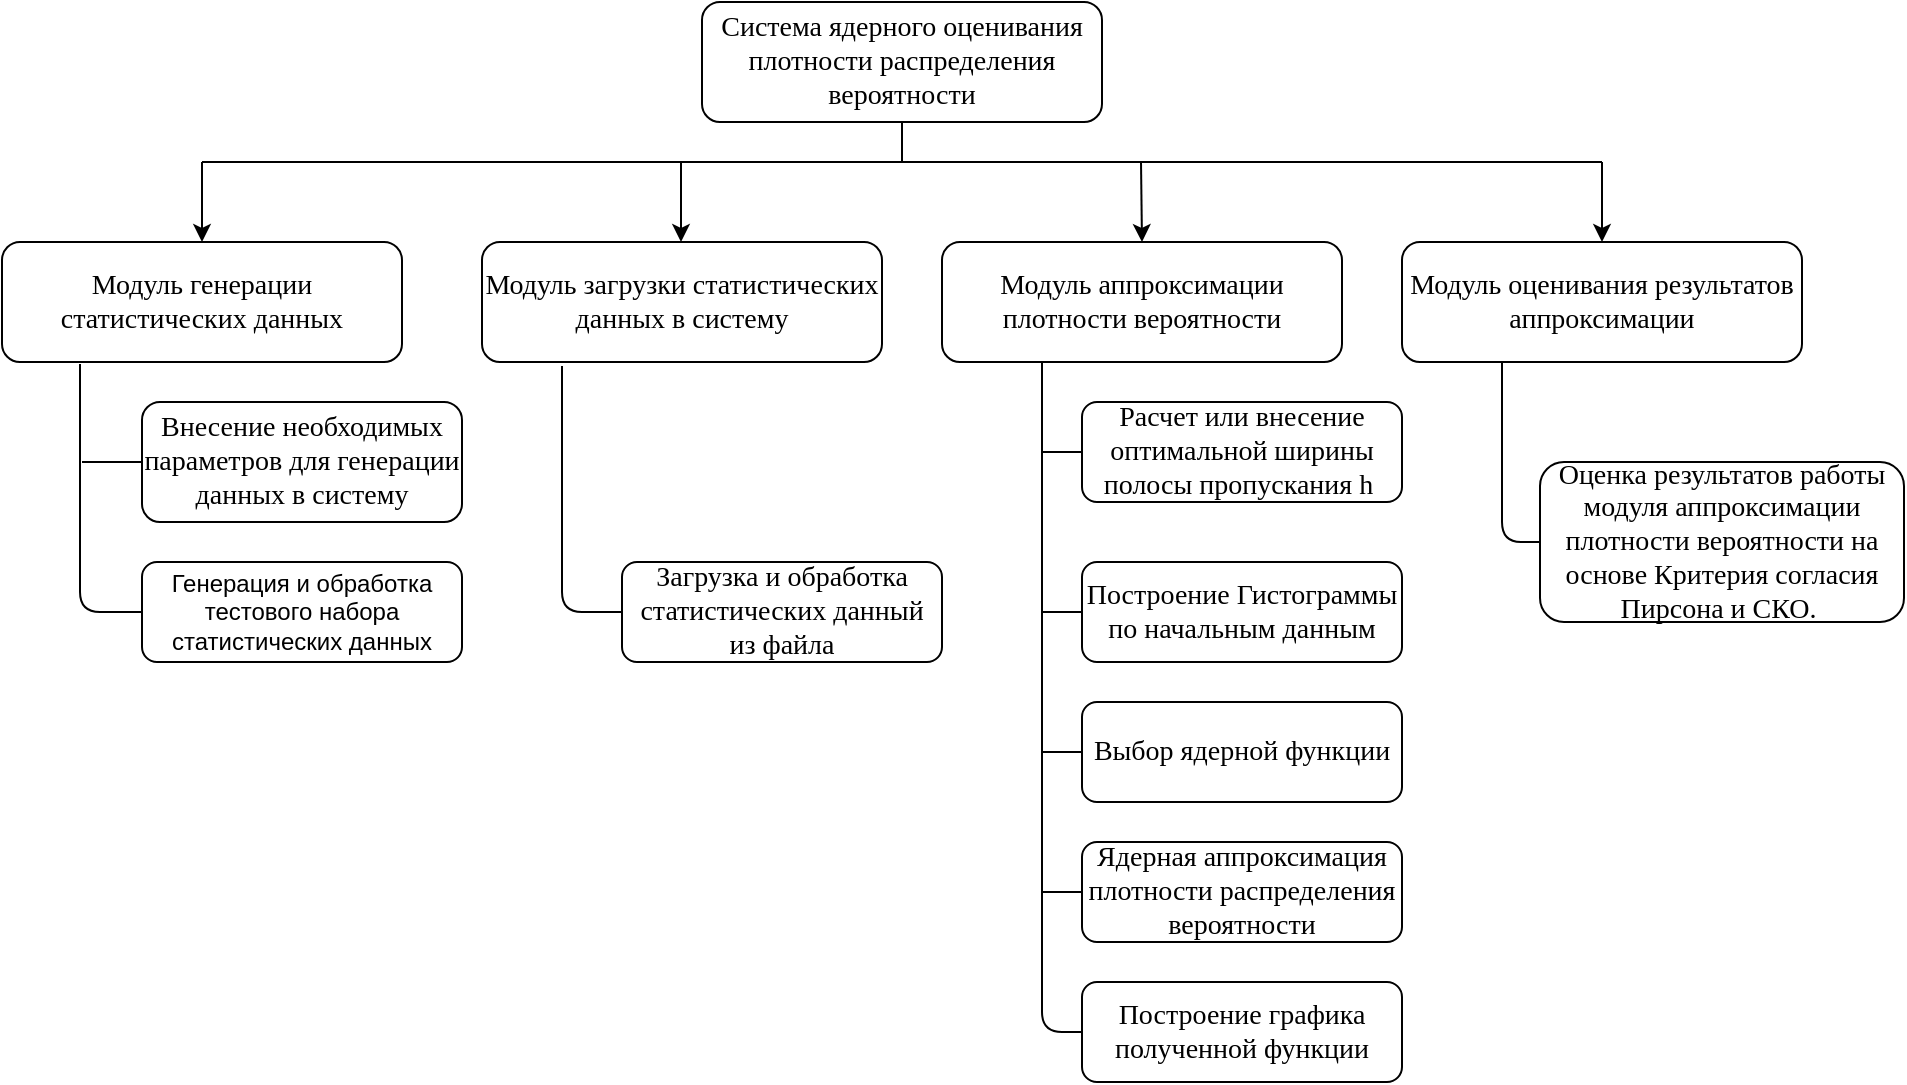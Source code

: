 <mxfile version="10.6.7" type="github"><diagram id="5rmJ_RXqDbs6RsMtUicR" name="Page-1"><mxGraphModel dx="1394" dy="764" grid="1" gridSize="10" guides="1" tooltips="1" connect="1" arrows="1" fold="1" page="1" pageScale="1" pageWidth="1169" pageHeight="1654" math="0" shadow="0"><root><mxCell id="0"/><mxCell id="1" parent="0"/><mxCell id="e4QOHQrfYx79dmJz5O4A-1" value="&lt;font face=&quot;Times New Roman&quot; style=&quot;font-size: 14px&quot;&gt;Система ядерного оценивания плотности распределения вероятности&lt;/font&gt;" style="rounded=1;whiteSpace=wrap;html=1;" parent="1" vertex="1"><mxGeometry x="590" y="120" width="200" height="60" as="geometry"/></mxCell><mxCell id="e4QOHQrfYx79dmJz5O4A-2" value="&lt;span&gt;&lt;font face=&quot;Times New Roman&quot; style=&quot;font-size: 14px&quot;&gt;Модуль генерации статистических данных&lt;/font&gt;&lt;/span&gt;" style="rounded=1;whiteSpace=wrap;html=1;" parent="1" vertex="1"><mxGeometry x="240" y="240" width="200" height="60" as="geometry"/></mxCell><mxCell id="e4QOHQrfYx79dmJz5O4A-3" value="&lt;span&gt;&lt;font face=&quot;Times New Roman&quot; style=&quot;font-size: 14px&quot;&gt;Модуль загрузки статистических данных в систему&lt;/font&gt;&lt;/span&gt;" style="rounded=1;whiteSpace=wrap;html=1;" parent="1" vertex="1"><mxGeometry x="480" y="240" width="200" height="60" as="geometry"/></mxCell><mxCell id="e4QOHQrfYx79dmJz5O4A-4" value="&lt;span&gt;&lt;font face=&quot;Times New Roman&quot; style=&quot;font-size: 14px&quot;&gt;Модуль аппроксимации плотности вероятности&lt;/font&gt;&lt;/span&gt;" style="rounded=1;whiteSpace=wrap;html=1;" parent="1" vertex="1"><mxGeometry x="710" y="240" width="200" height="60" as="geometry"/></mxCell><mxCell id="e4QOHQrfYx79dmJz5O4A-5" value="&lt;span&gt;&lt;font face=&quot;Times New Roman&quot; style=&quot;font-size: 14px&quot;&gt;Модуль оценивания результатов аппроксимации&lt;/font&gt;&lt;/span&gt;" style="rounded=1;whiteSpace=wrap;html=1;" parent="1" vertex="1"><mxGeometry x="940" y="240" width="200" height="60" as="geometry"/></mxCell><mxCell id="e4QOHQrfYx79dmJz5O4A-6" value="" style="endArrow=none;html=1;" parent="1" edge="1"><mxGeometry width="50" height="50" relative="1" as="geometry"><mxPoint x="340" y="200" as="sourcePoint"/><mxPoint x="1040" y="200" as="targetPoint"/></mxGeometry></mxCell><mxCell id="e4QOHQrfYx79dmJz5O4A-7" value="" style="endArrow=none;html=1;entryX=0.5;entryY=1;entryDx=0;entryDy=0;" parent="1" target="e4QOHQrfYx79dmJz5O4A-1" edge="1"><mxGeometry width="50" height="50" relative="1" as="geometry"><mxPoint x="690" y="200" as="sourcePoint"/><mxPoint x="290" y="320" as="targetPoint"/></mxGeometry></mxCell><mxCell id="e4QOHQrfYx79dmJz5O4A-8" value="" style="endArrow=classic;html=1;" parent="1" target="e4QOHQrfYx79dmJz5O4A-2" edge="1"><mxGeometry width="50" height="50" relative="1" as="geometry"><mxPoint x="340" y="200" as="sourcePoint"/><mxPoint x="290" y="320" as="targetPoint"/></mxGeometry></mxCell><mxCell id="e4QOHQrfYx79dmJz5O4A-9" value="" style="endArrow=classic;html=1;entryX=0.5;entryY=0;entryDx=0;entryDy=0;" parent="1" target="e4QOHQrfYx79dmJz5O4A-5" edge="1"><mxGeometry width="50" height="50" relative="1" as="geometry"><mxPoint x="1040" y="200" as="sourcePoint"/><mxPoint x="350" y="250.0" as="targetPoint"/></mxGeometry></mxCell><mxCell id="e4QOHQrfYx79dmJz5O4A-10" value="" style="endArrow=classic;html=1;" parent="1" edge="1"><mxGeometry width="50" height="50" relative="1" as="geometry"><mxPoint x="809.5" y="200" as="sourcePoint"/><mxPoint x="810" y="240" as="targetPoint"/></mxGeometry></mxCell><mxCell id="e4QOHQrfYx79dmJz5O4A-11" value="" style="endArrow=classic;html=1;" parent="1" edge="1"><mxGeometry width="50" height="50" relative="1" as="geometry"><mxPoint x="579.5" y="200" as="sourcePoint"/><mxPoint x="579.5" y="240.0" as="targetPoint"/></mxGeometry></mxCell><mxCell id="e4QOHQrfYx79dmJz5O4A-12" value="" style="endArrow=none;html=1;entryX=0.195;entryY=1.017;entryDx=0;entryDy=0;entryPerimeter=0;exitX=0;exitY=0.5;exitDx=0;exitDy=0;" parent="1" source="e4QOHQrfYx79dmJz5O4A-18" target="e4QOHQrfYx79dmJz5O4A-2" edge="1"><mxGeometry width="50" height="50" relative="1" as="geometry"><mxPoint x="279" y="480" as="sourcePoint"/><mxPoint x="290" y="320" as="targetPoint"/><Array as="points"><mxPoint x="279" y="425"/></Array></mxGeometry></mxCell><mxCell id="e4QOHQrfYx79dmJz5O4A-13" value="" style="endArrow=none;html=1;exitX=0;exitY=0.5;exitDx=0;exitDy=0;" parent="1" source="e4QOHQrfYx79dmJz5O4A-19" edge="1"><mxGeometry width="50" height="50" relative="1" as="geometry"><mxPoint x="520" y="480" as="sourcePoint"/><mxPoint x="520" y="302" as="targetPoint"/><Array as="points"><mxPoint x="520" y="425"/></Array></mxGeometry></mxCell><mxCell id="e4QOHQrfYx79dmJz5O4A-14" value="" style="endArrow=none;html=1;entryX=0.25;entryY=1;entryDx=0;entryDy=0;exitX=0;exitY=0.5;exitDx=0;exitDy=0;" parent="1" source="e4QOHQrfYx79dmJz5O4A-31" target="e4QOHQrfYx79dmJz5O4A-4" edge="1"><mxGeometry width="50" height="50" relative="1" as="geometry"><mxPoint x="760" y="630" as="sourcePoint"/><mxPoint x="299" y="321" as="targetPoint"/><Array as="points"><mxPoint x="760" y="635"/></Array></mxGeometry></mxCell><mxCell id="e4QOHQrfYx79dmJz5O4A-15" value="" style="endArrow=none;html=1;entryX=0.25;entryY=1;entryDx=0;entryDy=0;exitX=0;exitY=0.5;exitDx=0;exitDy=0;" parent="1" source="e4QOHQrfYx79dmJz5O4A-22" target="e4QOHQrfYx79dmJz5O4A-5" edge="1"><mxGeometry width="50" height="50" relative="1" as="geometry"><mxPoint x="990" y="480" as="sourcePoint"/><mxPoint x="309" y="331" as="targetPoint"/><Array as="points"><mxPoint x="990" y="390"/></Array></mxGeometry></mxCell><mxCell id="e4QOHQrfYx79dmJz5O4A-16" value="&lt;font face=&quot;Times New Roman&quot; style=&quot;font-size: 14px&quot;&gt;Внесение необходимых параметров для генерации данных в систему&lt;/font&gt;" style="rounded=1;whiteSpace=wrap;html=1;" parent="1" vertex="1"><mxGeometry x="310" y="320" width="160" height="60" as="geometry"/></mxCell><mxCell id="e4QOHQrfYx79dmJz5O4A-18" value="&lt;span&gt;Генерация и обработка тестового набора статистических данных&lt;/span&gt;" style="rounded=1;whiteSpace=wrap;html=1;" parent="1" vertex="1"><mxGeometry x="310" y="400" width="160" height="50" as="geometry"/></mxCell><mxCell id="e4QOHQrfYx79dmJz5O4A-19" value="&lt;font face=&quot;Times New Roman&quot; style=&quot;font-size: 14px&quot;&gt;Загрузка и обработка статистических данный из файла&lt;/font&gt;" style="rounded=1;whiteSpace=wrap;html=1;" parent="1" vertex="1"><mxGeometry x="550" y="400" width="160" height="50" as="geometry"/></mxCell><mxCell id="e4QOHQrfYx79dmJz5O4A-20" value="&lt;font face=&quot;Times New Roman&quot; style=&quot;font-size: 14px&quot;&gt;Построение Гистограммы по начальным данным&lt;/font&gt;" style="rounded=1;whiteSpace=wrap;html=1;" parent="1" vertex="1"><mxGeometry x="780" y="400" width="160" height="50" as="geometry"/></mxCell><mxCell id="e4QOHQrfYx79dmJz5O4A-21" value="&lt;font face=&quot;Times New Roman&quot; style=&quot;font-size: 14px&quot;&gt;Расчет или внесение оптимальной ширины полосы пропускания h&amp;nbsp;&lt;/font&gt;" style="rounded=1;whiteSpace=wrap;html=1;" parent="1" vertex="1"><mxGeometry x="780" y="320" width="160" height="50" as="geometry"/></mxCell><mxCell id="e4QOHQrfYx79dmJz5O4A-22" value="&lt;div style=&quot;text-align: center&quot;&gt;&lt;span style=&quot;font-size: 14px ; font-family: &amp;#34;times new roman&amp;#34;&quot;&gt;Оценка результатов работы модуля аппроксимации плотности вероятности на основе Критерия согласия Пирсона и СКО.&amp;nbsp;&lt;/span&gt;&lt;/div&gt;" style="rounded=1;whiteSpace=wrap;html=1;" parent="1" vertex="1"><mxGeometry x="1009" y="350" width="182" height="80" as="geometry"/></mxCell><mxCell id="e4QOHQrfYx79dmJz5O4A-23" value="" style="endArrow=none;html=1;entryX=0;entryY=0.5;entryDx=0;entryDy=0;" parent="1" target="e4QOHQrfYx79dmJz5O4A-16" edge="1"><mxGeometry width="50" height="50" relative="1" as="geometry"><mxPoint x="280" y="350" as="sourcePoint"/><mxPoint x="290" y="500" as="targetPoint"/></mxGeometry></mxCell><mxCell id="e4QOHQrfYx79dmJz5O4A-26" value="" style="endArrow=none;html=1;entryX=0;entryY=0.5;entryDx=0;entryDy=0;" parent="1" target="e4QOHQrfYx79dmJz5O4A-20" edge="1"><mxGeometry width="50" height="50" relative="1" as="geometry"><mxPoint x="760" y="425" as="sourcePoint"/><mxPoint x="530" y="500" as="targetPoint"/></mxGeometry></mxCell><mxCell id="e4QOHQrfYx79dmJz5O4A-27" value="" style="endArrow=none;html=1;entryX=0;entryY=0.5;entryDx=0;entryDy=0;" parent="1" target="e4QOHQrfYx79dmJz5O4A-21" edge="1"><mxGeometry width="50" height="50" relative="1" as="geometry"><mxPoint x="760" y="345" as="sourcePoint"/><mxPoint x="530" y="500" as="targetPoint"/></mxGeometry></mxCell><mxCell id="e4QOHQrfYx79dmJz5O4A-29" value="&lt;font face=&quot;Times New Roman&quot;&gt;&lt;span style=&quot;font-size: 14px&quot;&gt;Выбор ядерной функции&lt;/span&gt;&lt;/font&gt;" style="rounded=1;whiteSpace=wrap;html=1;" parent="1" vertex="1"><mxGeometry x="780" y="470" width="160" height="50" as="geometry"/></mxCell><mxCell id="e4QOHQrfYx79dmJz5O4A-30" value="&lt;font face=&quot;Times New Roman&quot;&gt;&lt;span style=&quot;font-size: 14px&quot;&gt;Ядерная аппроксимация плотности распределения вероятности&lt;/span&gt;&lt;/font&gt;" style="rounded=1;whiteSpace=wrap;html=1;" parent="1" vertex="1"><mxGeometry x="780" y="540" width="160" height="50" as="geometry"/></mxCell><mxCell id="e4QOHQrfYx79dmJz5O4A-31" value="&lt;font face=&quot;Times New Roman&quot;&gt;&lt;span style=&quot;font-size: 14px&quot;&gt;Построение графика полученной функции&lt;/span&gt;&lt;/font&gt;" style="rounded=1;whiteSpace=wrap;html=1;" parent="1" vertex="1"><mxGeometry x="780" y="610" width="160" height="50" as="geometry"/></mxCell><mxCell id="e4QOHQrfYx79dmJz5O4A-32" value="" style="endArrow=none;html=1;entryX=0;entryY=0.5;entryDx=0;entryDy=0;" parent="1" target="e4QOHQrfYx79dmJz5O4A-29" edge="1"><mxGeometry width="50" height="50" relative="1" as="geometry"><mxPoint x="760" y="495" as="sourcePoint"/><mxPoint x="290" y="700" as="targetPoint"/></mxGeometry></mxCell><mxCell id="e4QOHQrfYx79dmJz5O4A-33" value="" style="endArrow=none;html=1;entryX=0;entryY=0.5;entryDx=0;entryDy=0;" parent="1" target="e4QOHQrfYx79dmJz5O4A-30" edge="1"><mxGeometry width="50" height="50" relative="1" as="geometry"><mxPoint x="760" y="565" as="sourcePoint"/><mxPoint x="290" y="700" as="targetPoint"/></mxGeometry></mxCell></root></mxGraphModel></diagram><diagram id="GKF09SNangkkPVHLGj-o" name="Page-2"><mxGraphModel dx="1394" dy="764" grid="1" gridSize="10" guides="1" tooltips="1" connect="1" arrows="1" fold="1" page="1" pageScale="1" pageWidth="1169" pageHeight="1654" math="0" shadow="0"><root><mxCell id="S0SqHYUM-VbbNhByIneF-0"/><mxCell id="S0SqHYUM-VbbNhByIneF-1" parent="S0SqHYUM-VbbNhByIneF-0"/><mxCell id="S0SqHYUM-VbbNhByIneF-2" value="" style="rhombus;whiteSpace=wrap;html=1;" vertex="1" parent="S0SqHYUM-VbbNhByIneF-1"><mxGeometry x="590" y="420" width="60" height="60" as="geometry"/></mxCell><mxCell id="S0SqHYUM-VbbNhByIneF-3" value="" style="ellipse;whiteSpace=wrap;html=1;aspect=fixed;strokeWidth=5;" vertex="1" parent="S0SqHYUM-VbbNhByIneF-1"><mxGeometry x="605" y="435" width="30" height="30" as="geometry"/></mxCell><mxCell id="S0SqHYUM-VbbNhByIneF-4" value="&lt;font style=&quot;font-size: 14px&quot;&gt;Распределение выборки X по n коридорам&lt;/font&gt;" style="rounded=1;whiteSpace=wrap;html=1;strokeWidth=1;" vertex="1" parent="S0SqHYUM-VbbNhByIneF-1"><mxGeometry x="545" y="540" width="150" height="60" as="geometry"/></mxCell><mxCell id="S0SqHYUM-VbbNhByIneF-5" value="" style="endArrow=classic;html=1;exitX=0.5;exitY=1;exitDx=0;exitDy=0;entryX=0.5;entryY=0;entryDx=0;entryDy=0;" edge="1" parent="S0SqHYUM-VbbNhByIneF-1" source="S0SqHYUM-VbbNhByIneF-2" target="S0SqHYUM-VbbNhByIneF-4"><mxGeometry width="50" height="50" relative="1" as="geometry"><mxPoint x="550" y="670" as="sourcePoint"/><mxPoint x="600" y="620" as="targetPoint"/></mxGeometry></mxCell><mxCell id="S0SqHYUM-VbbNhByIneF-7" value="&lt;span style=&quot;font-size: 14px&quot;&gt;Выбирается ядерная функция K(u), принимаемая за оптимальную&lt;/span&gt;" style="rounded=1;whiteSpace=wrap;html=1;strokeWidth=1;" vertex="1" parent="S0SqHYUM-VbbNhByIneF-1"><mxGeometry x="537.5" y="650" width="165" height="70" as="geometry"/></mxCell><mxCell id="S0SqHYUM-VbbNhByIneF-8" value="" style="endArrow=classic;html=1;exitX=0.5;exitY=1;exitDx=0;exitDy=0;entryX=0.5;entryY=0;entryDx=0;entryDy=0;" edge="1" parent="S0SqHYUM-VbbNhByIneF-1" source="S0SqHYUM-VbbNhByIneF-4" target="S0SqHYUM-VbbNhByIneF-7"><mxGeometry width="50" height="50" relative="1" as="geometry"><mxPoint x="540" y="780" as="sourcePoint"/><mxPoint x="590" y="730" as="targetPoint"/></mxGeometry></mxCell><mxCell id="S0SqHYUM-VbbNhByIneF-9" value="&lt;font style=&quot;font-size: 14px&quot;&gt;Одним из способов избирается некоторая ширина полосы пропускания h&lt;/font&gt;" style="rounded=1;whiteSpace=wrap;html=1;strokeWidth=1;" vertex="1" parent="S0SqHYUM-VbbNhByIneF-1"><mxGeometry x="532.5" y="760" width="175" height="70" as="geometry"/></mxCell><mxCell id="S0SqHYUM-VbbNhByIneF-11" value="" style="endArrow=classic;html=1;exitX=0.5;exitY=1;exitDx=0;exitDy=0;entryX=0.5;entryY=0;entryDx=0;entryDy=0;" edge="1" parent="S0SqHYUM-VbbNhByIneF-1" source="S0SqHYUM-VbbNhByIneF-7" target="S0SqHYUM-VbbNhByIneF-9"><mxGeometry width="50" height="50" relative="1" as="geometry"><mxPoint x="530" y="930" as="sourcePoint"/><mxPoint x="580" y="880" as="targetPoint"/></mxGeometry></mxCell><mxCell id="S0SqHYUM-VbbNhByIneF-13" value="&lt;span style=&quot;font-size: 14px&quot;&gt;Ядерная функция K(u) помещается в точку, содержащуюся в n&lt;/span&gt;" style="rounded=1;whiteSpace=wrap;html=1;strokeWidth=1;" vertex="1" parent="S0SqHYUM-VbbNhByIneF-1"><mxGeometry x="534" y="880" width="172" height="60" as="geometry"/></mxCell><mxCell id="S0SqHYUM-VbbNhByIneF-14" value="" style="endArrow=classic;html=1;exitX=0.5;exitY=1;exitDx=0;exitDy=0;entryX=0.5;entryY=0;entryDx=0;entryDy=0;" edge="1" parent="S0SqHYUM-VbbNhByIneF-1" source="S0SqHYUM-VbbNhByIneF-9" target="S0SqHYUM-VbbNhByIneF-13"><mxGeometry width="50" height="50" relative="1" as="geometry"><mxPoint x="530" y="1010" as="sourcePoint"/><mxPoint x="580" y="960" as="targetPoint"/></mxGeometry></mxCell><mxCell id="S0SqHYUM-VbbNhByIneF-15" value="&lt;font style=&quot;font-size: 14px&quot;&gt;Была ли эта точка последней из n?&lt;/font&gt;" style="rhombus;whiteSpace=wrap;html=1;strokeWidth=1;" vertex="1" parent="S0SqHYUM-VbbNhByIneF-1"><mxGeometry x="535" y="960" width="170" height="80" as="geometry"/></mxCell><mxCell id="S0SqHYUM-VbbNhByIneF-16" value="" style="endArrow=classic;html=1;exitX=0.5;exitY=1;exitDx=0;exitDy=0;entryX=0.5;entryY=0;entryDx=0;entryDy=0;" edge="1" parent="S0SqHYUM-VbbNhByIneF-1" source="S0SqHYUM-VbbNhByIneF-13" target="S0SqHYUM-VbbNhByIneF-15"><mxGeometry width="50" height="50" relative="1" as="geometry"><mxPoint x="530" y="1110" as="sourcePoint"/><mxPoint x="580" y="1060" as="targetPoint"/></mxGeometry></mxCell><mxCell id="S0SqHYUM-VbbNhByIneF-17" value="" style="endArrow=classic;html=1;exitX=1;exitY=0.5;exitDx=0;exitDy=0;entryX=0;entryY=0.5;entryDx=0;entryDy=0;" edge="1" parent="S0SqHYUM-VbbNhByIneF-1" source="S0SqHYUM-VbbNhByIneF-15" target="S0SqHYUM-VbbNhByIneF-19"><mxGeometry width="50" height="50" relative="1" as="geometry"><mxPoint x="530" y="1110" as="sourcePoint"/><mxPoint x="760" y="1000" as="targetPoint"/></mxGeometry></mxCell><mxCell id="S0SqHYUM-VbbNhByIneF-18" value="" style="endArrow=classic;html=1;exitX=0.5;exitY=1;exitDx=0;exitDy=0;entryX=0.5;entryY=0;entryDx=0;entryDy=0;" edge="1" parent="S0SqHYUM-VbbNhByIneF-1" source="S0SqHYUM-VbbNhByIneF-15" target="S0SqHYUM-VbbNhByIneF-23"><mxGeometry width="50" height="50" relative="1" as="geometry"><mxPoint x="530" y="1110" as="sourcePoint"/><mxPoint x="620" y="1080" as="targetPoint"/></mxGeometry></mxCell><mxCell id="S0SqHYUM-VbbNhByIneF-19" value="&lt;span style=&quot;font-size: 14px&quot;&gt;Добавление результата вычисления в точке к общей сумме&lt;/span&gt;" style="rounded=1;whiteSpace=wrap;html=1;strokeWidth=1;" vertex="1" parent="S0SqHYUM-VbbNhByIneF-1"><mxGeometry x="770" y="970" width="172" height="60" as="geometry"/></mxCell><mxCell id="S0SqHYUM-VbbNhByIneF-20" value="" style="endArrow=classic;html=1;exitX=0.5;exitY=0;exitDx=0;exitDy=0;entryX=1;entryY=0.5;entryDx=0;entryDy=0;" edge="1" parent="S0SqHYUM-VbbNhByIneF-1" source="S0SqHYUM-VbbNhByIneF-19" target="S0SqHYUM-VbbNhByIneF-13"><mxGeometry width="50" height="50" relative="1" as="geometry"><mxPoint x="530" y="1160" as="sourcePoint"/><mxPoint x="580" y="1110" as="targetPoint"/><Array as="points"><mxPoint x="856" y="910"/></Array></mxGeometry></mxCell><mxCell id="S0SqHYUM-VbbNhByIneF-21" value="&lt;font style=&quot;font-size: 14px&quot;&gt;Нет&lt;/font&gt;" style="text;html=1;strokeColor=none;fillColor=none;align=center;verticalAlign=middle;whiteSpace=wrap;rounded=0;" vertex="1" parent="S0SqHYUM-VbbNhByIneF-1"><mxGeometry x="710" y="970" width="40" height="20" as="geometry"/></mxCell><mxCell id="S0SqHYUM-VbbNhByIneF-22" value="&lt;font style=&quot;font-size: 14px&quot;&gt;Да&lt;/font&gt;" style="text;html=1;strokeColor=none;fillColor=none;align=center;verticalAlign=middle;whiteSpace=wrap;rounded=0;" vertex="1" parent="S0SqHYUM-VbbNhByIneF-1"><mxGeometry x="570" y="1050" width="40" height="20" as="geometry"/></mxCell><mxCell id="S0SqHYUM-VbbNhByIneF-23" value="&lt;span style=&quot;font-size: 14px&quot;&gt;Результат в последней точке добавляется к общей сумме&lt;/span&gt;" style="rounded=1;whiteSpace=wrap;html=1;strokeWidth=1;" vertex="1" parent="S0SqHYUM-VbbNhByIneF-1"><mxGeometry x="534" y="1080" width="172" height="60" as="geometry"/></mxCell><mxCell id="S0SqHYUM-VbbNhByIneF-24" value="&lt;font size=&quot;1&quot;&gt;&lt;b style=&quot;font-size: 37px&quot;&gt;X&lt;/b&gt;&lt;/font&gt;" style="rhombus;whiteSpace=wrap;html=1;" vertex="1" parent="S0SqHYUM-VbbNhByIneF-1"><mxGeometry x="590" y="1290" width="60" height="60" as="geometry"/></mxCell><mxCell id="S0SqHYUM-VbbNhByIneF-26" value="&lt;span style=&quot;font-size: 14px&quot;&gt;Полученной эмпирической плотностью сглаживаются данные&amp;nbsp;&lt;/span&gt;" style="rounded=1;whiteSpace=wrap;html=1;strokeWidth=1;" vertex="1" parent="S0SqHYUM-VbbNhByIneF-1"><mxGeometry x="534" y="1180" width="172" height="80" as="geometry"/></mxCell><mxCell id="S0SqHYUM-VbbNhByIneF-27" value="" style="endArrow=classic;html=1;exitX=0.5;exitY=1;exitDx=0;exitDy=0;entryX=0.5;entryY=0;entryDx=0;entryDy=0;" edge="1" parent="S0SqHYUM-VbbNhByIneF-1" source="S0SqHYUM-VbbNhByIneF-23" target="S0SqHYUM-VbbNhByIneF-26"><mxGeometry width="50" height="50" relative="1" as="geometry"><mxPoint x="530" y="1420" as="sourcePoint"/><mxPoint x="580" y="1370" as="targetPoint"/></mxGeometry></mxCell><mxCell id="S0SqHYUM-VbbNhByIneF-28" value="" style="endArrow=classic;html=1;exitX=0.5;exitY=1;exitDx=0;exitDy=0;entryX=0.5;entryY=0;entryDx=0;entryDy=0;" edge="1" parent="S0SqHYUM-VbbNhByIneF-1" source="S0SqHYUM-VbbNhByIneF-26" target="S0SqHYUM-VbbNhByIneF-24"><mxGeometry width="50" height="50" relative="1" as="geometry"><mxPoint x="530" y="1420" as="sourcePoint"/><mxPoint x="580" y="1370" as="targetPoint"/></mxGeometry></mxCell></root></mxGraphModel></diagram><diagram id="IzvuUmU8wFv-MiqTUNmv" name="Page-3"><mxGraphModel dx="1394" dy="764" grid="1" gridSize="10" guides="1" tooltips="1" connect="1" arrows="1" fold="1" page="1" pageScale="1" pageWidth="1169" pageHeight="1654" math="0" shadow="0"><root><mxCell id="jwFoJKMgVnSssGS7G-WV-0"/><mxCell id="jwFoJKMgVnSssGS7G-WV-1" parent="jwFoJKMgVnSssGS7G-WV-0"/><mxCell id="jwFoJKMgVnSssGS7G-WV-2" value="&lt;font style=&quot;font-size: 12px&quot;&gt;Чтение исходных данных осуществляется из файла?&lt;/font&gt;" style="rhombus;whiteSpace=wrap;html=1;" vertex="1" parent="jwFoJKMgVnSssGS7G-WV-1"><mxGeometry x="440" y="300" width="200" height="100" as="geometry"/></mxCell><mxCell id="jwFoJKMgVnSssGS7G-WV-3" value="&lt;font style=&quot;font-size: 14px&quot;&gt;Начало&lt;/font&gt;" style="ellipse;whiteSpace=wrap;html=1;" vertex="1" parent="jwFoJKMgVnSssGS7G-WV-1"><mxGeometry x="440" y="150" width="200" height="90" as="geometry"/></mxCell><mxCell id="jwFoJKMgVnSssGS7G-WV-4" value="" style="endArrow=none;html=1;entryX=0.5;entryY=1;entryDx=0;entryDy=0;exitX=0.5;exitY=0;exitDx=0;exitDy=0;" edge="1" parent="jwFoJKMgVnSssGS7G-WV-1" source="jwFoJKMgVnSssGS7G-WV-10" target="jwFoJKMgVnSssGS7G-WV-2"><mxGeometry width="50" height="50" relative="1" as="geometry"><mxPoint x="540" y="480" as="sourcePoint"/><mxPoint x="490" y="420" as="targetPoint"/></mxGeometry></mxCell><mxCell id="jwFoJKMgVnSssGS7G-WV-5" value="" style="endArrow=none;html=1;entryX=0.5;entryY=1;entryDx=0;entryDy=0;" edge="1" parent="jwFoJKMgVnSssGS7G-WV-1" source="jwFoJKMgVnSssGS7G-WV-2" target="jwFoJKMgVnSssGS7G-WV-3"><mxGeometry width="50" height="50" relative="1" as="geometry"><mxPoint x="440" y="550" as="sourcePoint"/><mxPoint x="490" y="500" as="targetPoint"/></mxGeometry></mxCell><mxCell id="jwFoJKMgVnSssGS7G-WV-6" value="&lt;font style=&quot;font-size: 14px&quot;&gt;Нет&lt;/font&gt;" style="text;html=1;strokeColor=none;fillColor=none;align=center;verticalAlign=middle;whiteSpace=wrap;rounded=0;" vertex="1" parent="jwFoJKMgVnSssGS7G-WV-1"><mxGeometry x="550" y="430" width="40" height="20" as="geometry"/></mxCell><mxCell id="jwFoJKMgVnSssGS7G-WV-7" value="" style="endArrow=none;html=1;entryX=1;entryY=0.5;entryDx=0;entryDy=0;exitX=0.5;exitY=0;exitDx=0;exitDy=0;" edge="1" parent="jwFoJKMgVnSssGS7G-WV-1" source="jwFoJKMgVnSssGS7G-WV-9" target="jwFoJKMgVnSssGS7G-WV-2"><mxGeometry width="50" height="50" relative="1" as="geometry"><mxPoint x="700" y="350" as="sourcePoint"/><mxPoint x="490" y="500" as="targetPoint"/><Array as="points"><mxPoint x="810" y="350"/></Array></mxGeometry></mxCell><mxCell id="jwFoJKMgVnSssGS7G-WV-8" value="&lt;font style=&quot;font-size: 14px&quot;&gt;Да&lt;/font&gt;" style="text;html=1;strokeColor=none;fillColor=none;align=center;verticalAlign=middle;whiteSpace=wrap;rounded=0;" vertex="1" parent="jwFoJKMgVnSssGS7G-WV-1"><mxGeometry x="650" y="320" width="40" height="20" as="geometry"/></mxCell><mxCell id="jwFoJKMgVnSssGS7G-WV-9" value="&lt;font style=&quot;font-size: 14px&quot;&gt;Считывание данных из файла&lt;/font&gt;" style="shape=process;whiteSpace=wrap;html=1;backgroundOutline=1;" vertex="1" parent="jwFoJKMgVnSssGS7G-WV-1"><mxGeometry x="710" y="420" width="200" height="100" as="geometry"/></mxCell><mxCell id="jwFoJKMgVnSssGS7G-WV-10" value="&lt;font style=&quot;font-size: 14px&quot;&gt;Внесение значений &lt;br&gt;параметров законов распределения в &lt;br&gt;систему, выбор числа&amp;nbsp;&lt;br&gt;коридоров (M)&lt;br&gt;&lt;/font&gt;" style="shape=parallelogram;perimeter=parallelogramPerimeter;whiteSpace=wrap;html=1;" vertex="1" parent="jwFoJKMgVnSssGS7G-WV-1"><mxGeometry x="440" y="490" width="200" height="100" as="geometry"/></mxCell><mxCell id="jwFoJKMgVnSssGS7G-WV-11" value="&lt;span style=&quot;font-size: 14px&quot;&gt;Генерация выборки&lt;/span&gt;&lt;br&gt;" style="shape=parallelogram;perimeter=parallelogramPerimeter;whiteSpace=wrap;html=1;" vertex="1" parent="jwFoJKMgVnSssGS7G-WV-1"><mxGeometry x="440" y="630" width="200" height="100" as="geometry"/></mxCell><mxCell id="jwFoJKMgVnSssGS7G-WV-12" value="" style="endArrow=none;html=1;entryX=0.5;entryY=1;entryDx=0;entryDy=0;exitX=0.5;exitY=0;exitDx=0;exitDy=0;" edge="1" parent="jwFoJKMgVnSssGS7G-WV-1" source="jwFoJKMgVnSssGS7G-WV-11" target="jwFoJKMgVnSssGS7G-WV-10"><mxGeometry width="50" height="50" relative="1" as="geometry"><mxPoint x="440" y="800" as="sourcePoint"/><mxPoint x="490" y="750" as="targetPoint"/></mxGeometry></mxCell><mxCell id="jwFoJKMgVnSssGS7G-WV-13" value="" style="endArrow=none;html=1;entryX=0.5;entryY=1;entryDx=0;entryDy=0;exitX=0.5;exitY=0;exitDx=0;exitDy=0;" edge="1" parent="jwFoJKMgVnSssGS7G-WV-1" source="jwFoJKMgVnSssGS7G-WV-16" target="jwFoJKMgVnSssGS7G-WV-11"><mxGeometry width="50" height="50" relative="1" as="geometry"><mxPoint x="540" y="800" as="sourcePoint"/><mxPoint x="490" y="750" as="targetPoint"/></mxGeometry></mxCell><mxCell id="jwFoJKMgVnSssGS7G-WV-14" value="" style="endArrow=none;html=1;entryX=0.5;entryY=1;entryDx=0;entryDy=0;" edge="1" parent="jwFoJKMgVnSssGS7G-WV-1" target="jwFoJKMgVnSssGS7G-WV-9"><mxGeometry width="50" height="50" relative="1" as="geometry"><mxPoint x="540" y="770" as="sourcePoint"/><mxPoint x="490" y="820" as="targetPoint"/><Array as="points"><mxPoint x="810" y="770"/></Array></mxGeometry></mxCell><mxCell id="jwFoJKMgVnSssGS7G-WV-16" value="&lt;font style=&quot;font-size: 14px&quot;&gt;Построение гистограммы&lt;/font&gt;" style="shape=process;whiteSpace=wrap;html=1;backgroundOutline=1;" vertex="1" parent="jwFoJKMgVnSssGS7G-WV-1"><mxGeometry x="440" y="800" width="200" height="100" as="geometry"/></mxCell><mxCell id="jwFoJKMgVnSssGS7G-WV-17" value="&lt;span style=&quot;font-size: 14px&quot;&gt;Выбор ядра K(u) и &lt;br&gt;ширины полосы &lt;br&gt;пропускания (h)&lt;/span&gt;&lt;br&gt;" style="shape=parallelogram;perimeter=parallelogramPerimeter;whiteSpace=wrap;html=1;" vertex="1" parent="jwFoJKMgVnSssGS7G-WV-1"><mxGeometry x="440" y="960" width="200" height="100" as="geometry"/></mxCell><mxCell id="jwFoJKMgVnSssGS7G-WV-18" value="" style="endArrow=none;html=1;entryX=0.5;entryY=1;entryDx=0;entryDy=0;exitX=0.5;exitY=0;exitDx=0;exitDy=0;" edge="1" parent="jwFoJKMgVnSssGS7G-WV-1" source="jwFoJKMgVnSssGS7G-WV-17" target="jwFoJKMgVnSssGS7G-WV-16"><mxGeometry width="50" height="50" relative="1" as="geometry"><mxPoint x="440" y="1130" as="sourcePoint"/><mxPoint x="490" y="1080" as="targetPoint"/></mxGeometry></mxCell><mxCell id="jwFoJKMgVnSssGS7G-WV-19" value="&lt;font style=&quot;font-size: 14px&quot;&gt;Начало аппроксимации&lt;/font&gt;" style="rounded=0;whiteSpace=wrap;html=1;" vertex="1" parent="jwFoJKMgVnSssGS7G-WV-1"><mxGeometry x="440" y="1120" width="200" height="70" as="geometry"/></mxCell><mxCell id="jwFoJKMgVnSssGS7G-WV-20" value="" style="endArrow=none;html=1;entryX=0.5;entryY=1;entryDx=0;entryDy=0;exitX=0.5;exitY=0;exitDx=0;exitDy=0;" edge="1" parent="jwFoJKMgVnSssGS7G-WV-1" source="jwFoJKMgVnSssGS7G-WV-19" target="jwFoJKMgVnSssGS7G-WV-17"><mxGeometry width="50" height="50" relative="1" as="geometry"><mxPoint x="440" y="1260" as="sourcePoint"/><mxPoint x="490" y="1210" as="targetPoint"/></mxGeometry></mxCell><mxCell id="jwFoJKMgVnSssGS7G-WV-21" value="&lt;font style=&quot;font-size: 14px&quot;&gt;Цикл i&amp;nbsp;&lt;br&gt;от 1 до M&lt;/font&gt;&lt;br&gt;" style="shape=loopLimit;whiteSpace=wrap;html=1;" vertex="1" parent="jwFoJKMgVnSssGS7G-WV-1"><mxGeometry x="740" y="1120" width="200" height="70" as="geometry"/></mxCell><mxCell id="jwFoJKMgVnSssGS7G-WV-22" value="" style="endArrow=none;html=1;entryX=1;entryY=0.5;entryDx=0;entryDy=0;exitX=0;exitY=0.5;exitDx=0;exitDy=0;" edge="1" parent="jwFoJKMgVnSssGS7G-WV-1" source="jwFoJKMgVnSssGS7G-WV-21" target="jwFoJKMgVnSssGS7G-WV-19"><mxGeometry width="50" height="50" relative="1" as="geometry"><mxPoint x="440" y="1260" as="sourcePoint"/><mxPoint x="490" y="1210" as="targetPoint"/></mxGeometry></mxCell><mxCell id="jwFoJKMgVnSssGS7G-WV-23" value="&lt;font style=&quot;font-size: 14px&quot;&gt;Рассчитать K(u) для точки и просуммировать значения&lt;/font&gt;" style="rounded=0;whiteSpace=wrap;html=1;" vertex="1" parent="jwFoJKMgVnSssGS7G-WV-1"><mxGeometry x="740" y="1270" width="200" height="60" as="geometry"/></mxCell><mxCell id="jwFoJKMgVnSssGS7G-WV-24" value="" style="endArrow=none;html=1;entryX=0.5;entryY=1;entryDx=0;entryDy=0;exitX=0.5;exitY=0;exitDx=0;exitDy=0;" edge="1" parent="jwFoJKMgVnSssGS7G-WV-1" source="jwFoJKMgVnSssGS7G-WV-23" target="jwFoJKMgVnSssGS7G-WV-21"><mxGeometry width="50" height="50" relative="1" as="geometry"><mxPoint x="440" y="1400" as="sourcePoint"/><mxPoint x="490" y="1350" as="targetPoint"/></mxGeometry></mxCell><mxCell id="jwFoJKMgVnSssGS7G-WV-26" value="" style="shape=loopLimit;whiteSpace=wrap;html=1;rotation=180;direction=east;" vertex="1" parent="jwFoJKMgVnSssGS7G-WV-1"><mxGeometry x="740" y="1370" width="200" height="70" as="geometry"/></mxCell></root></mxGraphModel></diagram></mxfile>